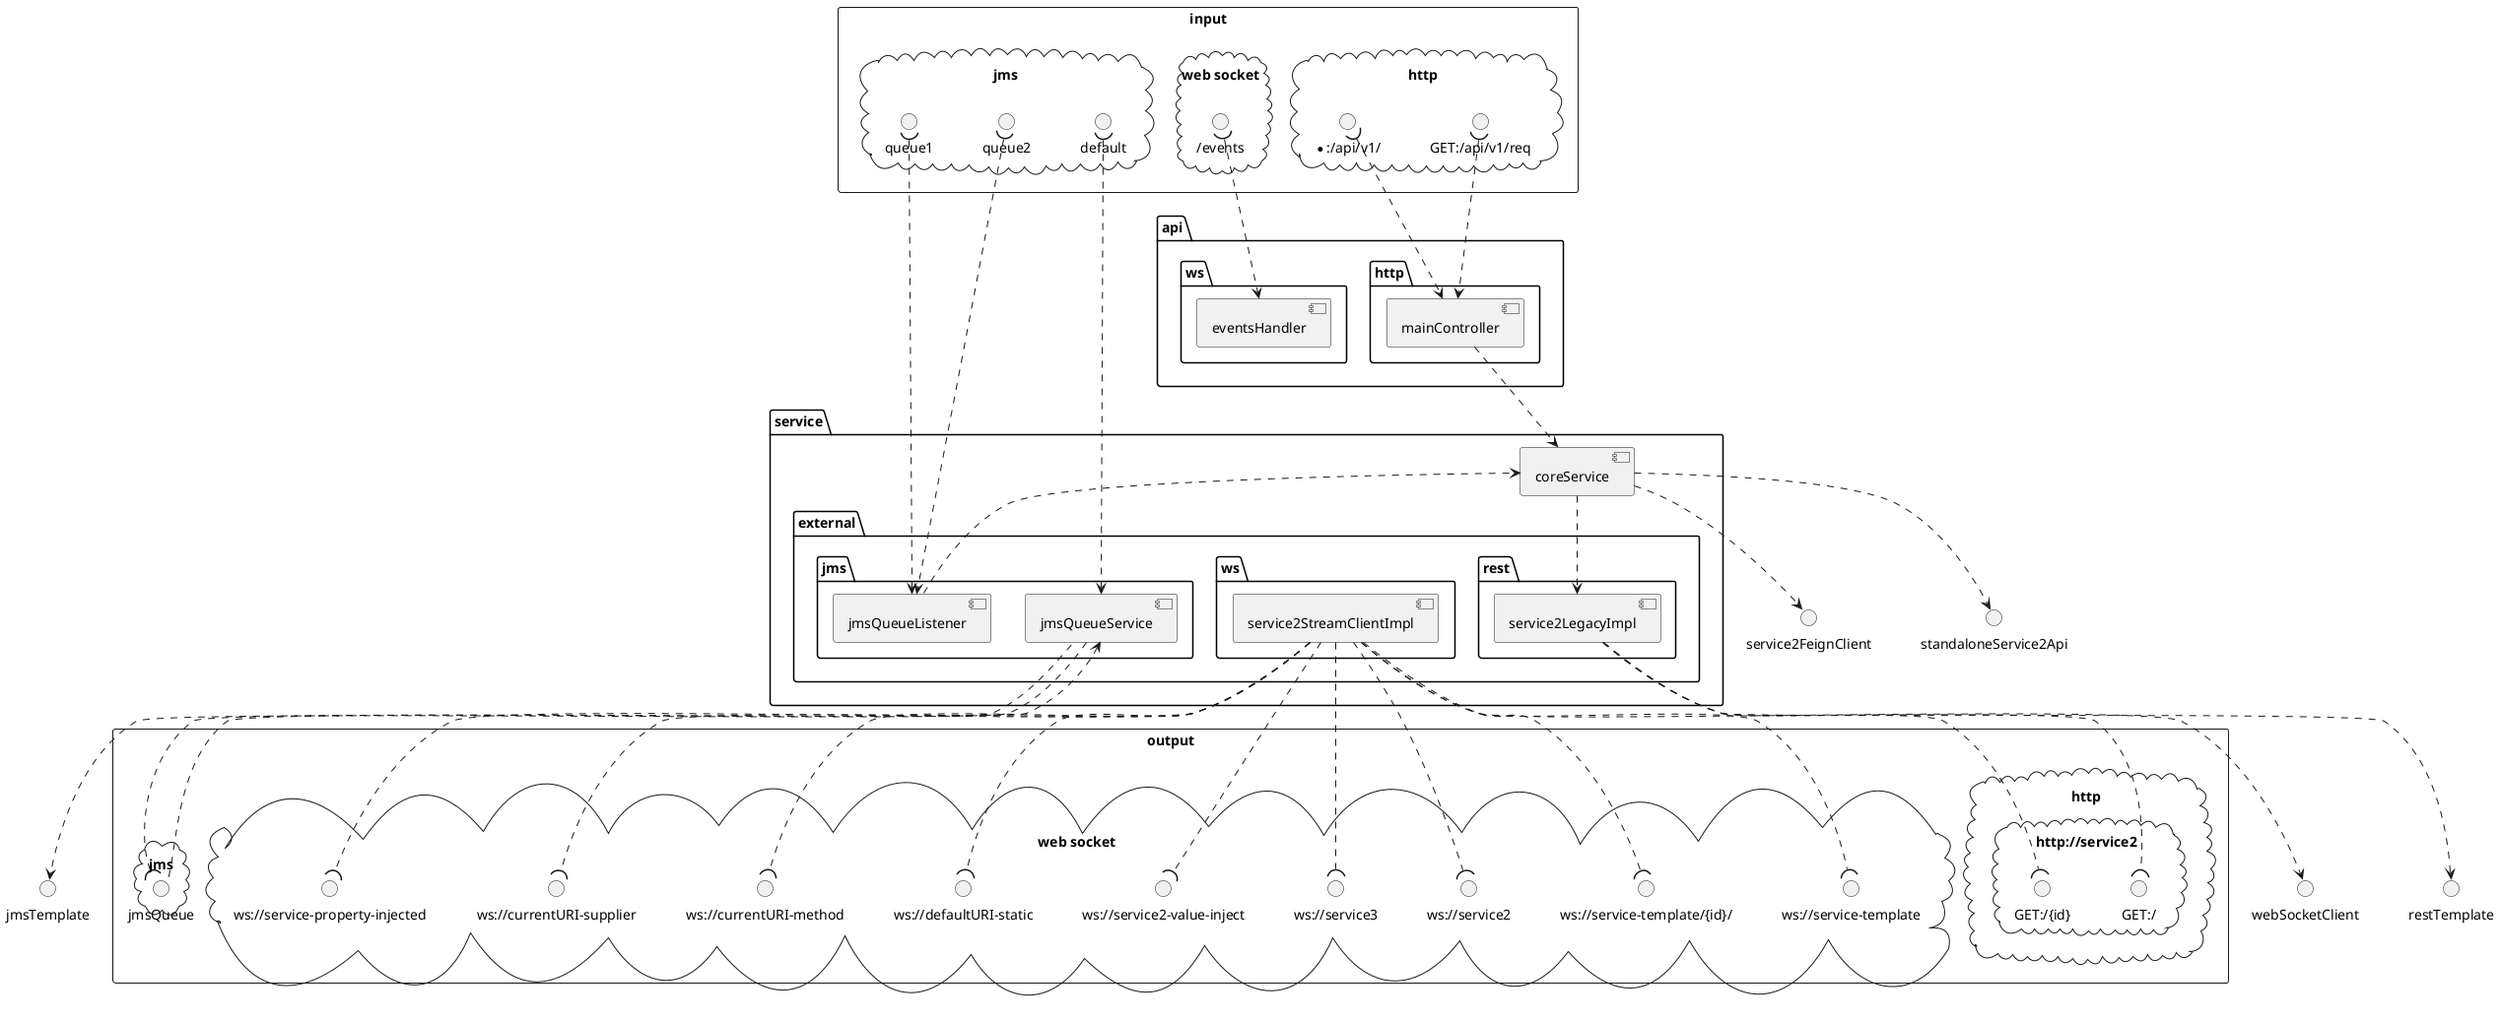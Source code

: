 @startuml
package "api" as api {
  package "http" as api.http {
    [mainController] as mainController
  }
  package "ws" as api.ws {
    [eventsHandler] as eventsHandler
  }
}
package "service" as service {
  [coreService] as coreService
  package "external" as service.external {
    package "jms" as service.external.jms {
      [jmsQueueListener] as jmsQueueListener
      [jmsQueueService] as jmsQueueService
    }
    package "rest" as service.external.rest {
      [service2LegacyImpl] as service2LegacyImpl
    }
    package "ws" as service.external.ws {
      [service2StreamClientImpl] as service2StreamClientImpl
    }
  }
}
mainController ..> coreService
coreService ..> service2FeignClient
coreService ..> service2LegacyImpl
coreService ..> standaloneService2Api
jmsQueueListener ..> coreService
jmsQueueService ..> jmsTemplate
service2LegacyImpl ..> restTemplate
service2StreamClientImpl ..> webSocketClient
rectangle "input" as input {
  cloud "http" as input.http {
    interface "GET:/api/v1/req" as in.http.GET..api.v1.req
    in.http.GET..api.v1.req )..> mainController
    interface "*:/api/v1/" as in.http...api.v1.
    in.http...api.v1. )..> mainController
  }
  cloud "web socket" as input.websocket {
    interface "/events" as in.ws..events
    in.ws..events )..> eventsHandler
  }
  cloud "jms" as input.jms {
    interface "queue1" as in.jms.queue1
    in.jms.queue1 )..> jmsQueueListener
    interface "queue2" as in.jms.queue2
    in.jms.queue2 )..> jmsQueueListener
    interface "default" as in.jms.default
    in.jms.default )..> jmsQueueService
  }
}
rectangle "output" as output {
  cloud "http" as output.http {
    cloud "http://service2" as output.http...service2 {
      interface "GET:/{id}" as http...service2.out.http.GET..id
      service2LegacyImpl ..( http...service2.out.http.GET..id
      interface "GET:/" as http...service2.out.http.GET..
      service2LegacyImpl ..( http...service2.out.http.GET..
    }
  }
  cloud "web socket" as output.websocket {
    interface "ws://service-template" as out.ws.ws...service.template
    service2StreamClientImpl ..( out.ws.ws...service.template
    interface "ws://service-template/{id}/" as out.ws.ws...service.template.id.
    service2StreamClientImpl ..( out.ws.ws...service.template.id.
    interface "ws://service2" as out.ws.ws...service2
    service2StreamClientImpl ..( out.ws.ws...service2
    interface "ws://service3" as out.ws.ws...service3
    service2StreamClientImpl ..( out.ws.ws...service3
    interface "ws://service2-value-inject" as out.ws.ws...service2.value.inject
    service2StreamClientImpl ..( out.ws.ws...service2.value.inject
    interface "ws://defaultURI-static" as out.ws.ws...defaultURI.static
    service2StreamClientImpl ..( out.ws.ws...defaultURI.static
    interface "ws://currentURI-method" as out.ws.ws...currentURI.method
    service2StreamClientImpl ..( out.ws.ws...currentURI.method
    interface "ws://currentURI-supplier" as out.ws.ws...currentURI.supplier
    service2StreamClientImpl ..( out.ws.ws...currentURI.supplier
    interface "ws://service-property-injected" as out.ws.ws...service.property.injected
    service2StreamClientImpl ..( out.ws.ws...service.property.injected
  }
  cloud "jms" as output.jms {
    interface "jmsQueue" as outIn.jms.jmsQueue
    outIn.jms.jmsQueue ).. jmsQueueService
jmsQueueService <.. outIn.jms.jmsQueue
  }
}
@enduml
